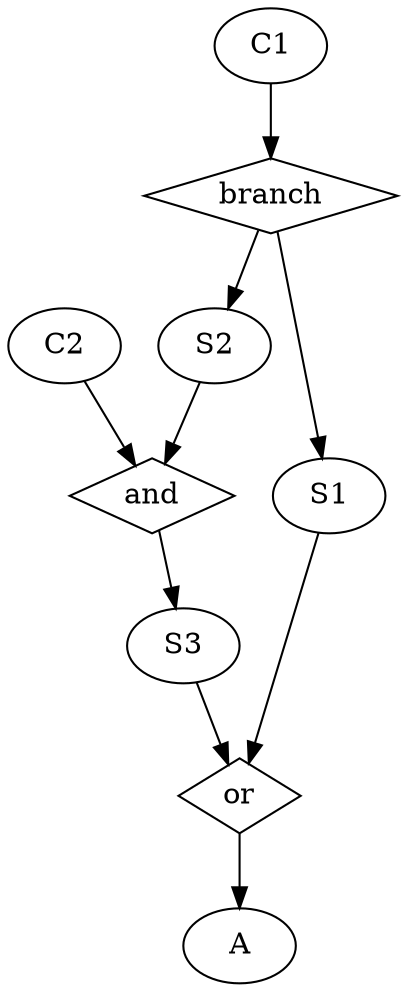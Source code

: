 strict digraph  {
	node [label="\N"];
	"Equation<branch>"	 [label=branch,
		shape=diamond];
	"<S1>"	 [label=S1];
	"Equation<branch>" -> "<S1>";
	"<S2>"	 [label=S2];
	"Equation<branch>" -> "<S2>";
	"<C1>"	 [label=C1];
	"<C1>" -> "Equation<branch>";
	"Equation<and>"	 [label=and,
		shape=diamond];
	"<S3>"	 [label=S3];
	"Equation<and>" -> "<S3>";
	"Equation<or>"	 [label=or,
		shape=diamond];
	"<S1>" -> "Equation<or>";
	"<A>"	 [label=A];
	"Equation<or>" -> "<A>";
	"<S2>" -> "Equation<and>";
	"<S3>" -> "Equation<or>";
	"<C2>"	 [label=C2];
	"<C2>" -> "Equation<and>";
}
